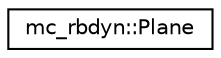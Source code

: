 digraph "Graphical Class Hierarchy"
{
 // INTERACTIVE_SVG=YES
  edge [fontname="Helvetica",fontsize="10",labelfontname="Helvetica",labelfontsize="10"];
  node [fontname="Helvetica",fontsize="10",shape=record];
  rankdir="LR";
  Node0 [label="mc_rbdyn::Plane",height=0.2,width=0.4,color="black", fillcolor="white", style="filled",URL="$structmc__rbdyn_1_1Plane.html"];
}
